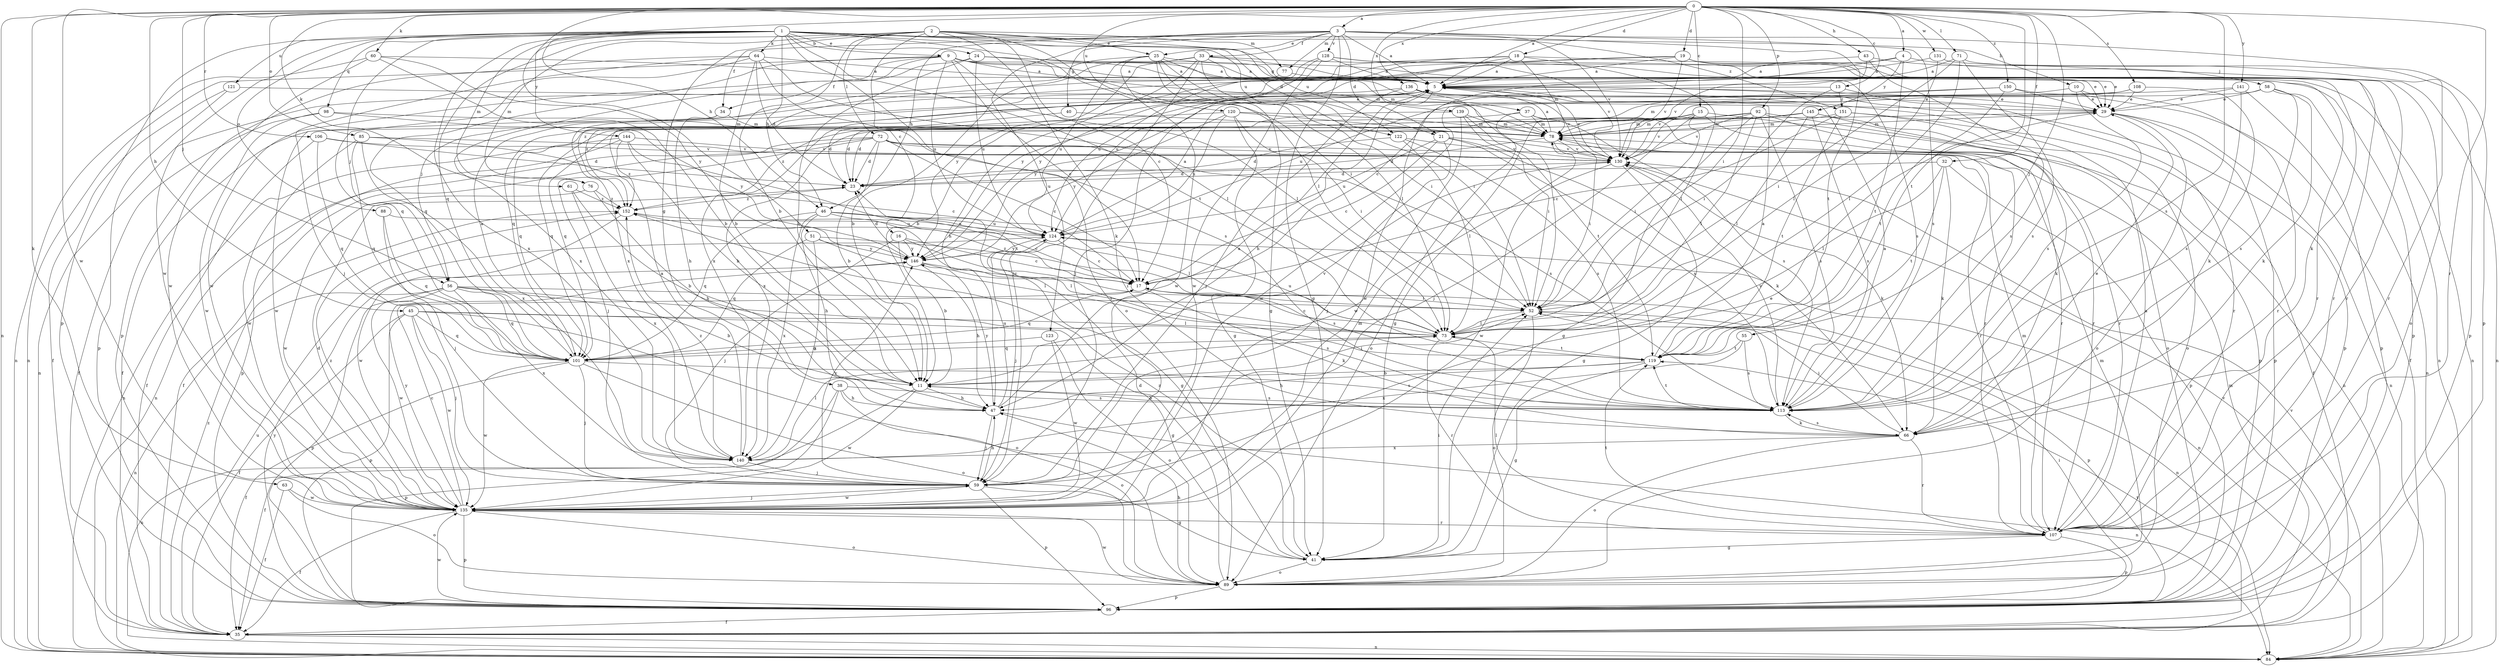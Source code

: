 strict digraph  {
0;
1;
2;
3;
4;
5;
9;
10;
11;
13;
15;
16;
17;
18;
19;
21;
23;
24;
25;
29;
32;
33;
34;
35;
37;
38;
40;
41;
43;
45;
46;
47;
51;
52;
55;
56;
58;
59;
60;
61;
63;
64;
66;
71;
72;
73;
76;
77;
78;
84;
85;
88;
89;
92;
96;
98;
101;
106;
107;
108;
113;
119;
120;
121;
122;
123;
124;
128;
130;
131;
135;
136;
139;
140;
141;
144;
145;
146;
150;
151;
152;
0 -> 3  [label=a];
0 -> 4  [label=a];
0 -> 5  [label=a];
0 -> 13  [label=c];
0 -> 15  [label=c];
0 -> 18  [label=d];
0 -> 19  [label=d];
0 -> 32  [label=f];
0 -> 43  [label=h];
0 -> 45  [label=h];
0 -> 46  [label=h];
0 -> 51  [label=i];
0 -> 52  [label=i];
0 -> 55  [label=j];
0 -> 56  [label=j];
0 -> 60  [label=k];
0 -> 61  [label=k];
0 -> 63  [label=k];
0 -> 71  [label=l];
0 -> 84  [label=n];
0 -> 85  [label=o];
0 -> 92  [label=p];
0 -> 106  [label=r];
0 -> 107  [label=r];
0 -> 108  [label=s];
0 -> 113  [label=s];
0 -> 119  [label=t];
0 -> 120  [label=u];
0 -> 131  [label=w];
0 -> 135  [label=w];
0 -> 136  [label=x];
0 -> 139  [label=x];
0 -> 141  [label=y];
0 -> 150  [label=z];
1 -> 9  [label=b];
1 -> 10  [label=b];
1 -> 21  [label=d];
1 -> 24  [label=e];
1 -> 37  [label=g];
1 -> 46  [label=h];
1 -> 52  [label=i];
1 -> 56  [label=j];
1 -> 64  [label=k];
1 -> 76  [label=m];
1 -> 88  [label=o];
1 -> 89  [label=o];
1 -> 96  [label=p];
1 -> 98  [label=q];
1 -> 119  [label=t];
1 -> 121  [label=u];
1 -> 122  [label=u];
1 -> 135  [label=w];
1 -> 140  [label=x];
1 -> 144  [label=y];
1 -> 151  [label=z];
2 -> 11  [label=b];
2 -> 16  [label=c];
2 -> 17  [label=c];
2 -> 25  [label=e];
2 -> 38  [label=g];
2 -> 66  [label=k];
2 -> 72  [label=l];
2 -> 73  [label=l];
2 -> 76  [label=m];
2 -> 77  [label=m];
2 -> 101  [label=q];
2 -> 122  [label=u];
3 -> 5  [label=a];
3 -> 21  [label=d];
3 -> 25  [label=e];
3 -> 33  [label=f];
3 -> 34  [label=f];
3 -> 40  [label=g];
3 -> 41  [label=g];
3 -> 46  [label=h];
3 -> 77  [label=m];
3 -> 96  [label=p];
3 -> 113  [label=s];
3 -> 119  [label=t];
3 -> 123  [label=u];
3 -> 128  [label=v];
3 -> 130  [label=v];
4 -> 17  [label=c];
4 -> 56  [label=j];
4 -> 58  [label=j];
4 -> 119  [label=t];
4 -> 145  [label=y];
5 -> 29  [label=e];
5 -> 47  [label=h];
5 -> 96  [label=p];
5 -> 130  [label=v];
5 -> 146  [label=y];
9 -> 5  [label=a];
9 -> 17  [label=c];
9 -> 29  [label=e];
9 -> 34  [label=f];
9 -> 73  [label=l];
9 -> 78  [label=m];
9 -> 84  [label=n];
9 -> 101  [label=q];
9 -> 113  [label=s];
9 -> 124  [label=u];
9 -> 140  [label=x];
10 -> 29  [label=e];
10 -> 84  [label=n];
10 -> 107  [label=r];
10 -> 113  [label=s];
11 -> 47  [label=h];
11 -> 52  [label=i];
11 -> 84  [label=n];
11 -> 113  [label=s];
11 -> 130  [label=v];
11 -> 135  [label=w];
13 -> 52  [label=i];
13 -> 107  [label=r];
13 -> 135  [label=w];
13 -> 151  [label=z];
15 -> 23  [label=d];
15 -> 52  [label=i];
15 -> 59  [label=j];
15 -> 78  [label=m];
15 -> 84  [label=n];
15 -> 107  [label=r];
15 -> 130  [label=v];
16 -> 11  [label=b];
16 -> 17  [label=c];
16 -> 59  [label=j];
16 -> 73  [label=l];
16 -> 146  [label=y];
17 -> 52  [label=i];
17 -> 66  [label=k];
17 -> 84  [label=n];
17 -> 101  [label=q];
17 -> 152  [label=z];
18 -> 5  [label=a];
18 -> 73  [label=l];
18 -> 78  [label=m];
18 -> 107  [label=r];
18 -> 124  [label=u];
18 -> 140  [label=x];
18 -> 146  [label=y];
19 -> 5  [label=a];
19 -> 11  [label=b];
19 -> 66  [label=k];
19 -> 89  [label=o];
19 -> 107  [label=r];
19 -> 130  [label=v];
19 -> 146  [label=y];
21 -> 17  [label=c];
21 -> 59  [label=j];
21 -> 66  [label=k];
21 -> 113  [label=s];
21 -> 124  [label=u];
21 -> 130  [label=v];
23 -> 152  [label=z];
24 -> 5  [label=a];
24 -> 11  [label=b];
24 -> 29  [label=e];
24 -> 78  [label=m];
24 -> 124  [label=u];
24 -> 135  [label=w];
25 -> 5  [label=a];
25 -> 41  [label=g];
25 -> 52  [label=i];
25 -> 73  [label=l];
25 -> 96  [label=p];
25 -> 124  [label=u];
25 -> 135  [label=w];
25 -> 140  [label=x];
29 -> 78  [label=m];
29 -> 84  [label=n];
29 -> 89  [label=o];
29 -> 96  [label=p];
29 -> 101  [label=q];
32 -> 23  [label=d];
32 -> 66  [label=k];
32 -> 73  [label=l];
32 -> 96  [label=p];
32 -> 119  [label=t];
33 -> 5  [label=a];
33 -> 11  [label=b];
33 -> 47  [label=h];
33 -> 52  [label=i];
33 -> 59  [label=j];
33 -> 84  [label=n];
33 -> 107  [label=r];
33 -> 146  [label=y];
34 -> 47  [label=h];
34 -> 78  [label=m];
34 -> 135  [label=w];
35 -> 78  [label=m];
35 -> 84  [label=n];
35 -> 119  [label=t];
35 -> 124  [label=u];
35 -> 130  [label=v];
35 -> 152  [label=z];
37 -> 35  [label=f];
37 -> 78  [label=m];
37 -> 89  [label=o];
37 -> 107  [label=r];
37 -> 113  [label=s];
38 -> 35  [label=f];
38 -> 47  [label=h];
38 -> 89  [label=o];
38 -> 96  [label=p];
38 -> 113  [label=s];
40 -> 23  [label=d];
40 -> 78  [label=m];
41 -> 52  [label=i];
41 -> 89  [label=o];
41 -> 152  [label=z];
43 -> 5  [label=a];
43 -> 84  [label=n];
43 -> 113  [label=s];
43 -> 130  [label=v];
45 -> 35  [label=f];
45 -> 41  [label=g];
45 -> 59  [label=j];
45 -> 73  [label=l];
45 -> 89  [label=o];
45 -> 96  [label=p];
45 -> 101  [label=q];
45 -> 135  [label=w];
46 -> 17  [label=c];
46 -> 41  [label=g];
46 -> 47  [label=h];
46 -> 73  [label=l];
46 -> 101  [label=q];
46 -> 124  [label=u];
46 -> 140  [label=x];
47 -> 5  [label=a];
47 -> 59  [label=j];
47 -> 84  [label=n];
47 -> 124  [label=u];
47 -> 146  [label=y];
51 -> 73  [label=l];
51 -> 101  [label=q];
51 -> 113  [label=s];
51 -> 140  [label=x];
51 -> 146  [label=y];
52 -> 73  [label=l];
52 -> 89  [label=o];
52 -> 96  [label=p];
55 -> 113  [label=s];
55 -> 119  [label=t];
55 -> 140  [label=x];
56 -> 11  [label=b];
56 -> 52  [label=i];
56 -> 84  [label=n];
56 -> 96  [label=p];
56 -> 101  [label=q];
56 -> 113  [label=s];
56 -> 135  [label=w];
56 -> 140  [label=x];
58 -> 29  [label=e];
58 -> 66  [label=k];
58 -> 84  [label=n];
58 -> 113  [label=s];
58 -> 124  [label=u];
59 -> 29  [label=e];
59 -> 41  [label=g];
59 -> 47  [label=h];
59 -> 96  [label=p];
59 -> 135  [label=w];
59 -> 146  [label=y];
60 -> 5  [label=a];
60 -> 11  [label=b];
60 -> 84  [label=n];
60 -> 135  [label=w];
60 -> 146  [label=y];
61 -> 11  [label=b];
61 -> 140  [label=x];
61 -> 152  [label=z];
63 -> 35  [label=f];
63 -> 89  [label=o];
63 -> 135  [label=w];
64 -> 5  [label=a];
64 -> 11  [label=b];
64 -> 23  [label=d];
64 -> 59  [label=j];
64 -> 73  [label=l];
64 -> 96  [label=p];
64 -> 101  [label=q];
64 -> 113  [label=s];
66 -> 29  [label=e];
66 -> 52  [label=i];
66 -> 89  [label=o];
66 -> 107  [label=r];
66 -> 113  [label=s];
66 -> 140  [label=x];
71 -> 5  [label=a];
71 -> 52  [label=i];
71 -> 73  [label=l];
71 -> 96  [label=p];
71 -> 113  [label=s];
72 -> 11  [label=b];
72 -> 17  [label=c];
72 -> 23  [label=d];
72 -> 35  [label=f];
72 -> 59  [label=j];
72 -> 84  [label=n];
72 -> 107  [label=r];
72 -> 113  [label=s];
72 -> 130  [label=v];
73 -> 17  [label=c];
73 -> 101  [label=q];
73 -> 107  [label=r];
73 -> 119  [label=t];
73 -> 124  [label=u];
76 -> 47  [label=h];
76 -> 135  [label=w];
76 -> 152  [label=z];
77 -> 29  [label=e];
77 -> 152  [label=z];
78 -> 5  [label=a];
78 -> 23  [label=d];
78 -> 52  [label=i];
78 -> 130  [label=v];
84 -> 130  [label=v];
85 -> 17  [label=c];
85 -> 101  [label=q];
85 -> 130  [label=v];
85 -> 135  [label=w];
85 -> 140  [label=x];
88 -> 59  [label=j];
88 -> 101  [label=q];
88 -> 124  [label=u];
89 -> 23  [label=d];
89 -> 47  [label=h];
89 -> 78  [label=m];
89 -> 96  [label=p];
89 -> 135  [label=w];
92 -> 41  [label=g];
92 -> 73  [label=l];
92 -> 78  [label=m];
92 -> 89  [label=o];
92 -> 107  [label=r];
92 -> 113  [label=s];
92 -> 130  [label=v];
92 -> 152  [label=z];
96 -> 35  [label=f];
96 -> 52  [label=i];
96 -> 135  [label=w];
96 -> 146  [label=y];
98 -> 35  [label=f];
98 -> 78  [label=m];
98 -> 135  [label=w];
98 -> 146  [label=y];
101 -> 5  [label=a];
101 -> 35  [label=f];
101 -> 59  [label=j];
101 -> 89  [label=o];
101 -> 113  [label=s];
101 -> 135  [label=w];
106 -> 23  [label=d];
106 -> 35  [label=f];
106 -> 101  [label=q];
106 -> 130  [label=v];
107 -> 5  [label=a];
107 -> 41  [label=g];
107 -> 73  [label=l];
107 -> 78  [label=m];
107 -> 96  [label=p];
107 -> 119  [label=t];
108 -> 29  [label=e];
108 -> 66  [label=k];
108 -> 101  [label=q];
108 -> 130  [label=v];
113 -> 5  [label=a];
113 -> 11  [label=b];
113 -> 66  [label=k];
113 -> 119  [label=t];
113 -> 130  [label=v];
119 -> 5  [label=a];
119 -> 11  [label=b];
119 -> 41  [label=g];
119 -> 47  [label=h];
120 -> 23  [label=d];
120 -> 41  [label=g];
120 -> 52  [label=i];
120 -> 78  [label=m];
120 -> 107  [label=r];
120 -> 124  [label=u];
120 -> 146  [label=y];
121 -> 29  [label=e];
121 -> 35  [label=f];
121 -> 96  [label=p];
122 -> 23  [label=d];
122 -> 73  [label=l];
122 -> 113  [label=s];
122 -> 130  [label=v];
123 -> 89  [label=o];
123 -> 101  [label=q];
123 -> 135  [label=w];
124 -> 5  [label=a];
124 -> 17  [label=c];
124 -> 59  [label=j];
124 -> 84  [label=n];
124 -> 146  [label=y];
128 -> 5  [label=a];
128 -> 59  [label=j];
128 -> 84  [label=n];
128 -> 124  [label=u];
128 -> 130  [label=v];
128 -> 135  [label=w];
130 -> 23  [label=d];
130 -> 41  [label=g];
130 -> 66  [label=k];
130 -> 135  [label=w];
131 -> 5  [label=a];
131 -> 73  [label=l];
131 -> 107  [label=r];
135 -> 17  [label=c];
135 -> 23  [label=d];
135 -> 35  [label=f];
135 -> 59  [label=j];
135 -> 78  [label=m];
135 -> 89  [label=o];
135 -> 96  [label=p];
135 -> 107  [label=r];
135 -> 146  [label=y];
135 -> 152  [label=z];
136 -> 29  [label=e];
136 -> 52  [label=i];
136 -> 59  [label=j];
136 -> 130  [label=v];
136 -> 152  [label=z];
139 -> 52  [label=i];
139 -> 78  [label=m];
139 -> 101  [label=q];
139 -> 119  [label=t];
139 -> 135  [label=w];
140 -> 5  [label=a];
140 -> 59  [label=j];
140 -> 73  [label=l];
140 -> 152  [label=z];
141 -> 29  [label=e];
141 -> 96  [label=p];
141 -> 113  [label=s];
141 -> 135  [label=w];
144 -> 11  [label=b];
144 -> 84  [label=n];
144 -> 96  [label=p];
144 -> 119  [label=t];
144 -> 130  [label=v];
144 -> 152  [label=z];
145 -> 66  [label=k];
145 -> 73  [label=l];
145 -> 78  [label=m];
145 -> 96  [label=p];
145 -> 101  [label=q];
145 -> 113  [label=s];
145 -> 140  [label=x];
146 -> 17  [label=c];
146 -> 23  [label=d];
146 -> 47  [label=h];
146 -> 52  [label=i];
150 -> 29  [label=e];
150 -> 35  [label=f];
150 -> 41  [label=g];
150 -> 78  [label=m];
150 -> 119  [label=t];
151 -> 17  [label=c];
151 -> 35  [label=f];
151 -> 78  [label=m];
151 -> 89  [label=o];
151 -> 119  [label=t];
152 -> 124  [label=u];
152 -> 135  [label=w];
}
